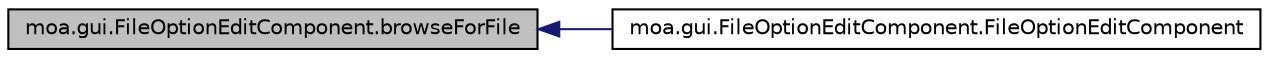 digraph G
{
  edge [fontname="Helvetica",fontsize="10",labelfontname="Helvetica",labelfontsize="10"];
  node [fontname="Helvetica",fontsize="10",shape=record];
  rankdir=LR;
  Node1 [label="moa.gui.FileOptionEditComponent.browseForFile",height=0.2,width=0.4,color="black", fillcolor="grey75", style="filled" fontcolor="black"];
  Node1 -> Node2 [dir=back,color="midnightblue",fontsize="10",style="solid",fontname="Helvetica"];
  Node2 [label="moa.gui.FileOptionEditComponent.FileOptionEditComponent",height=0.2,width=0.4,color="black", fillcolor="white", style="filled",URL="$classmoa_1_1gui_1_1FileOptionEditComponent.html#a736fe824cde458be1c24d15aa2384355"];
}
